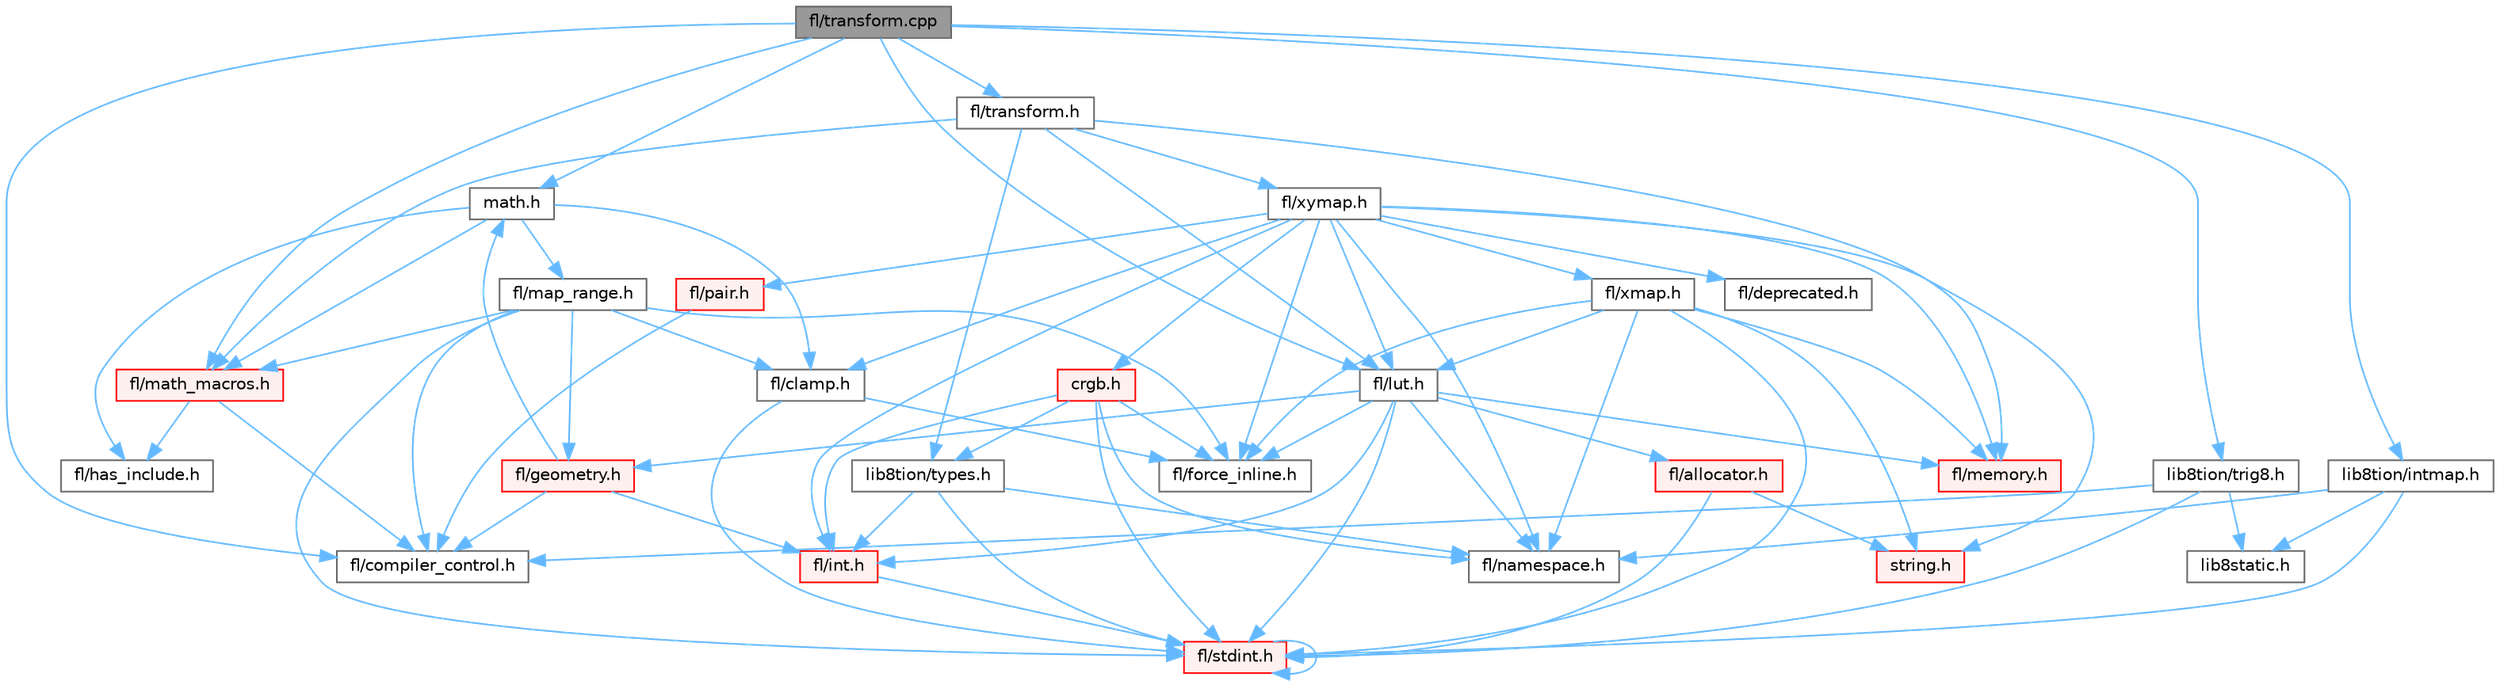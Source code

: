 digraph "fl/transform.cpp"
{
 // INTERACTIVE_SVG=YES
 // LATEX_PDF_SIZE
  bgcolor="transparent";
  edge [fontname=Helvetica,fontsize=10,labelfontname=Helvetica,labelfontsize=10];
  node [fontname=Helvetica,fontsize=10,shape=box,height=0.2,width=0.4];
  Node1 [id="Node000001",label="fl/transform.cpp",height=0.2,width=0.4,color="gray40", fillcolor="grey60", style="filled", fontcolor="black",tooltip=" "];
  Node1 -> Node2 [id="edge1_Node000001_Node000002",color="steelblue1",style="solid",tooltip=" "];
  Node2 [id="Node000002",label="math.h",height=0.2,width=0.4,color="grey40", fillcolor="white", style="filled",URL="$df/db1/math_8h.html",tooltip=" "];
  Node2 -> Node3 [id="edge2_Node000002_Node000003",color="steelblue1",style="solid",tooltip=" "];
  Node3 [id="Node000003",label="fl/has_include.h",height=0.2,width=0.4,color="grey40", fillcolor="white", style="filled",URL="$da/d99/has__include_8h.html",tooltip=" "];
  Node2 -> Node4 [id="edge3_Node000002_Node000004",color="steelblue1",style="solid",tooltip=" "];
  Node4 [id="Node000004",label="fl/clamp.h",height=0.2,width=0.4,color="grey40", fillcolor="white", style="filled",URL="$d6/dd3/clamp_8h.html",tooltip=" "];
  Node4 -> Node5 [id="edge4_Node000004_Node000005",color="steelblue1",style="solid",tooltip=" "];
  Node5 [id="Node000005",label="fl/stdint.h",height=0.2,width=0.4,color="red", fillcolor="#FFF0F0", style="filled",URL="$df/dd8/stdint_8h.html",tooltip=" "];
  Node5 -> Node5 [id="edge5_Node000005_Node000005",color="steelblue1",style="solid",tooltip=" "];
  Node4 -> Node7 [id="edge6_Node000004_Node000007",color="steelblue1",style="solid",tooltip=" "];
  Node7 [id="Node000007",label="fl/force_inline.h",height=0.2,width=0.4,color="grey40", fillcolor="white", style="filled",URL="$d4/d64/force__inline_8h.html",tooltip=" "];
  Node2 -> Node8 [id="edge7_Node000002_Node000008",color="steelblue1",style="solid",tooltip=" "];
  Node8 [id="Node000008",label="fl/map_range.h",height=0.2,width=0.4,color="grey40", fillcolor="white", style="filled",URL="$d1/d47/map__range_8h.html",tooltip=" "];
  Node8 -> Node5 [id="edge8_Node000008_Node000005",color="steelblue1",style="solid",tooltip=" "];
  Node8 -> Node4 [id="edge9_Node000008_Node000004",color="steelblue1",style="solid",tooltip=" "];
  Node8 -> Node7 [id="edge10_Node000008_Node000007",color="steelblue1",style="solid",tooltip=" "];
  Node8 -> Node9 [id="edge11_Node000008_Node000009",color="steelblue1",style="solid",tooltip=" "];
  Node9 [id="Node000009",label="fl/math_macros.h",height=0.2,width=0.4,color="red", fillcolor="#FFF0F0", style="filled",URL="$d8/db8/math__macros_8h.html",tooltip=" "];
  Node9 -> Node3 [id="edge12_Node000009_Node000003",color="steelblue1",style="solid",tooltip=" "];
  Node9 -> Node10 [id="edge13_Node000009_Node000010",color="steelblue1",style="solid",tooltip=" "];
  Node10 [id="Node000010",label="fl/compiler_control.h",height=0.2,width=0.4,color="grey40", fillcolor="white", style="filled",URL="$d4/d54/compiler__control_8h.html",tooltip=" "];
  Node8 -> Node10 [id="edge14_Node000008_Node000010",color="steelblue1",style="solid",tooltip=" "];
  Node8 -> Node16 [id="edge15_Node000008_Node000016",color="steelblue1",style="solid",tooltip=" "];
  Node16 [id="Node000016",label="fl/geometry.h",height=0.2,width=0.4,color="red", fillcolor="#FFF0F0", style="filled",URL="$d4/d67/geometry_8h.html",tooltip=" "];
  Node16 -> Node14 [id="edge16_Node000016_Node000014",color="steelblue1",style="solid",tooltip=" "];
  Node14 [id="Node000014",label="fl/int.h",height=0.2,width=0.4,color="red", fillcolor="#FFF0F0", style="filled",URL="$d3/d7e/int_8h.html",tooltip=" "];
  Node14 -> Node5 [id="edge17_Node000014_Node000005",color="steelblue1",style="solid",tooltip=" "];
  Node16 -> Node2 [id="edge18_Node000016_Node000002",color="steelblue1",style="solid",tooltip=" "];
  Node16 -> Node10 [id="edge19_Node000016_Node000010",color="steelblue1",style="solid",tooltip=" "];
  Node2 -> Node9 [id="edge20_Node000002_Node000009",color="steelblue1",style="solid",tooltip=" "];
  Node1 -> Node51 [id="edge21_Node000001_Node000051",color="steelblue1",style="solid",tooltip=" "];
  Node51 [id="Node000051",label="fl/lut.h",height=0.2,width=0.4,color="grey40", fillcolor="white", style="filled",URL="$db/d54/lut_8h.html",tooltip=" "];
  Node51 -> Node28 [id="edge22_Node000051_Node000028",color="steelblue1",style="solid",tooltip=" "];
  Node28 [id="Node000028",label="fl/allocator.h",height=0.2,width=0.4,color="red", fillcolor="#FFF0F0", style="filled",URL="$da/da9/allocator_8h.html",tooltip=" "];
  Node28 -> Node12 [id="edge23_Node000028_Node000012",color="steelblue1",style="solid",tooltip=" "];
  Node12 [id="Node000012",label="string.h",height=0.2,width=0.4,color="red", fillcolor="#FFF0F0", style="filled",URL="$da/d66/string_8h.html",tooltip=" "];
  Node28 -> Node5 [id="edge24_Node000028_Node000005",color="steelblue1",style="solid",tooltip=" "];
  Node51 -> Node7 [id="edge25_Node000051_Node000007",color="steelblue1",style="solid",tooltip=" "];
  Node51 -> Node19 [id="edge26_Node000051_Node000019",color="steelblue1",style="solid",tooltip=" "];
  Node19 [id="Node000019",label="fl/memory.h",height=0.2,width=0.4,color="red", fillcolor="#FFF0F0", style="filled",URL="$dc/d18/memory_8h.html",tooltip=" "];
  Node51 -> Node5 [id="edge27_Node000051_Node000005",color="steelblue1",style="solid",tooltip=" "];
  Node51 -> Node14 [id="edge28_Node000051_Node000014",color="steelblue1",style="solid",tooltip=" "];
  Node51 -> Node16 [id="edge29_Node000051_Node000016",color="steelblue1",style="solid",tooltip=" "];
  Node51 -> Node18 [id="edge30_Node000051_Node000018",color="steelblue1",style="solid",tooltip=" "];
  Node18 [id="Node000018",label="fl/namespace.h",height=0.2,width=0.4,color="grey40", fillcolor="white", style="filled",URL="$df/d2a/namespace_8h.html",tooltip="Implements the FastLED namespace macros."];
  Node1 -> Node9 [id="edge31_Node000001_Node000009",color="steelblue1",style="solid",tooltip=" "];
  Node1 -> Node52 [id="edge32_Node000001_Node000052",color="steelblue1",style="solid",tooltip=" "];
  Node52 [id="Node000052",label="fl/transform.h",height=0.2,width=0.4,color="grey40", fillcolor="white", style="filled",URL="$d2/d80/transform_8h.html",tooltip=" "];
  Node52 -> Node51 [id="edge33_Node000052_Node000051",color="steelblue1",style="solid",tooltip=" "];
  Node52 -> Node9 [id="edge34_Node000052_Node000009",color="steelblue1",style="solid",tooltip=" "];
  Node52 -> Node19 [id="edge35_Node000052_Node000019",color="steelblue1",style="solid",tooltip=" "];
  Node52 -> Node53 [id="edge36_Node000052_Node000053",color="steelblue1",style="solid",tooltip=" "];
  Node53 [id="Node000053",label="fl/xymap.h",height=0.2,width=0.4,color="grey40", fillcolor="white", style="filled",URL="$da/d61/xymap_8h.html",tooltip=" "];
  Node53 -> Node14 [id="edge37_Node000053_Node000014",color="steelblue1",style="solid",tooltip=" "];
  Node53 -> Node18 [id="edge38_Node000053_Node000018",color="steelblue1",style="solid",tooltip=" "];
  Node53 -> Node7 [id="edge39_Node000053_Node000007",color="steelblue1",style="solid",tooltip=" "];
  Node53 -> Node54 [id="edge40_Node000053_Node000054",color="steelblue1",style="solid",tooltip=" "];
  Node54 [id="Node000054",label="fl/pair.h",height=0.2,width=0.4,color="red", fillcolor="#FFF0F0", style="filled",URL="$d3/d41/pair_8h.html",tooltip=" "];
  Node54 -> Node10 [id="edge41_Node000054_Node000010",color="steelblue1",style="solid",tooltip=" "];
  Node53 -> Node12 [id="edge42_Node000053_Node000012",color="steelblue1",style="solid",tooltip=" "];
  Node53 -> Node55 [id="edge43_Node000053_Node000055",color="steelblue1",style="solid",tooltip=" "];
  Node55 [id="Node000055",label="crgb.h",height=0.2,width=0.4,color="red", fillcolor="#FFF0F0", style="filled",URL="$db/dd1/crgb_8h.html",tooltip="Defines the red, green, and blue (RGB) pixel struct."];
  Node55 -> Node5 [id="edge44_Node000055_Node000005",color="steelblue1",style="solid",tooltip=" "];
  Node55 -> Node14 [id="edge45_Node000055_Node000014",color="steelblue1",style="solid",tooltip=" "];
  Node55 -> Node18 [id="edge46_Node000055_Node000018",color="steelblue1",style="solid",tooltip=" "];
  Node55 -> Node59 [id="edge47_Node000055_Node000059",color="steelblue1",style="solid",tooltip=" "];
  Node59 [id="Node000059",label="lib8tion/types.h",height=0.2,width=0.4,color="grey40", fillcolor="white", style="filled",URL="$d9/ddf/lib8tion_2types_8h.html",tooltip="Defines fractional types used for lib8tion functions."];
  Node59 -> Node5 [id="edge48_Node000059_Node000005",color="steelblue1",style="solid",tooltip=" "];
  Node59 -> Node14 [id="edge49_Node000059_Node000014",color="steelblue1",style="solid",tooltip=" "];
  Node59 -> Node18 [id="edge50_Node000059_Node000018",color="steelblue1",style="solid",tooltip=" "];
  Node55 -> Node7 [id="edge51_Node000055_Node000007",color="steelblue1",style="solid",tooltip=" "];
  Node53 -> Node4 [id="edge52_Node000053_Node000004",color="steelblue1",style="solid",tooltip=" "];
  Node53 -> Node51 [id="edge53_Node000053_Node000051",color="steelblue1",style="solid",tooltip=" "];
  Node53 -> Node19 [id="edge54_Node000053_Node000019",color="steelblue1",style="solid",tooltip=" "];
  Node53 -> Node37 [id="edge55_Node000053_Node000037",color="steelblue1",style="solid",tooltip=" "];
  Node37 [id="Node000037",label="fl/deprecated.h",height=0.2,width=0.4,color="grey40", fillcolor="white", style="filled",URL="$d4/dce/deprecated_8h.html",tooltip=" "];
  Node53 -> Node63 [id="edge56_Node000053_Node000063",color="steelblue1",style="solid",tooltip=" "];
  Node63 [id="Node000063",label="fl/xmap.h",height=0.2,width=0.4,color="grey40", fillcolor="white", style="filled",URL="$dd/dcc/xmap_8h.html",tooltip=" "];
  Node63 -> Node5 [id="edge57_Node000063_Node000005",color="steelblue1",style="solid",tooltip=" "];
  Node63 -> Node12 [id="edge58_Node000063_Node000012",color="steelblue1",style="solid",tooltip=" "];
  Node63 -> Node7 [id="edge59_Node000063_Node000007",color="steelblue1",style="solid",tooltip=" "];
  Node63 -> Node51 [id="edge60_Node000063_Node000051",color="steelblue1",style="solid",tooltip=" "];
  Node63 -> Node19 [id="edge61_Node000063_Node000019",color="steelblue1",style="solid",tooltip=" "];
  Node63 -> Node18 [id="edge62_Node000063_Node000018",color="steelblue1",style="solid",tooltip=" "];
  Node52 -> Node59 [id="edge63_Node000052_Node000059",color="steelblue1",style="solid",tooltip=" "];
  Node1 -> Node64 [id="edge64_Node000001_Node000064",color="steelblue1",style="solid",tooltip=" "];
  Node64 [id="Node000064",label="lib8tion/intmap.h",height=0.2,width=0.4,color="grey40", fillcolor="white", style="filled",URL="$d8/d54/intmap_8h.html",tooltip="Defines integer mapping functions."];
  Node64 -> Node18 [id="edge65_Node000064_Node000018",color="steelblue1",style="solid",tooltip=" "];
  Node64 -> Node65 [id="edge66_Node000064_Node000065",color="steelblue1",style="solid",tooltip=" "];
  Node65 [id="Node000065",label="lib8static.h",height=0.2,width=0.4,color="grey40", fillcolor="white", style="filled",URL="$d4/d7a/lib8static_8h.html",tooltip="Defines static inlining macros for lib8tion functions."];
  Node64 -> Node5 [id="edge67_Node000064_Node000005",color="steelblue1",style="solid",tooltip=" "];
  Node1 -> Node66 [id="edge68_Node000001_Node000066",color="steelblue1",style="solid",tooltip=" "];
  Node66 [id="Node000066",label="lib8tion/trig8.h",height=0.2,width=0.4,color="grey40", fillcolor="white", style="filled",URL="$d3/db9/trig8_8h.html",tooltip="Fast, efficient 8-bit trigonometry functions specifically designed for high-performance LED programmi..."];
  Node66 -> Node5 [id="edge69_Node000066_Node000005",color="steelblue1",style="solid",tooltip=" "];
  Node66 -> Node65 [id="edge70_Node000066_Node000065",color="steelblue1",style="solid",tooltip=" "];
  Node66 -> Node10 [id="edge71_Node000066_Node000010",color="steelblue1",style="solid",tooltip=" "];
  Node1 -> Node10 [id="edge72_Node000001_Node000010",color="steelblue1",style="solid",tooltip=" "];
}
